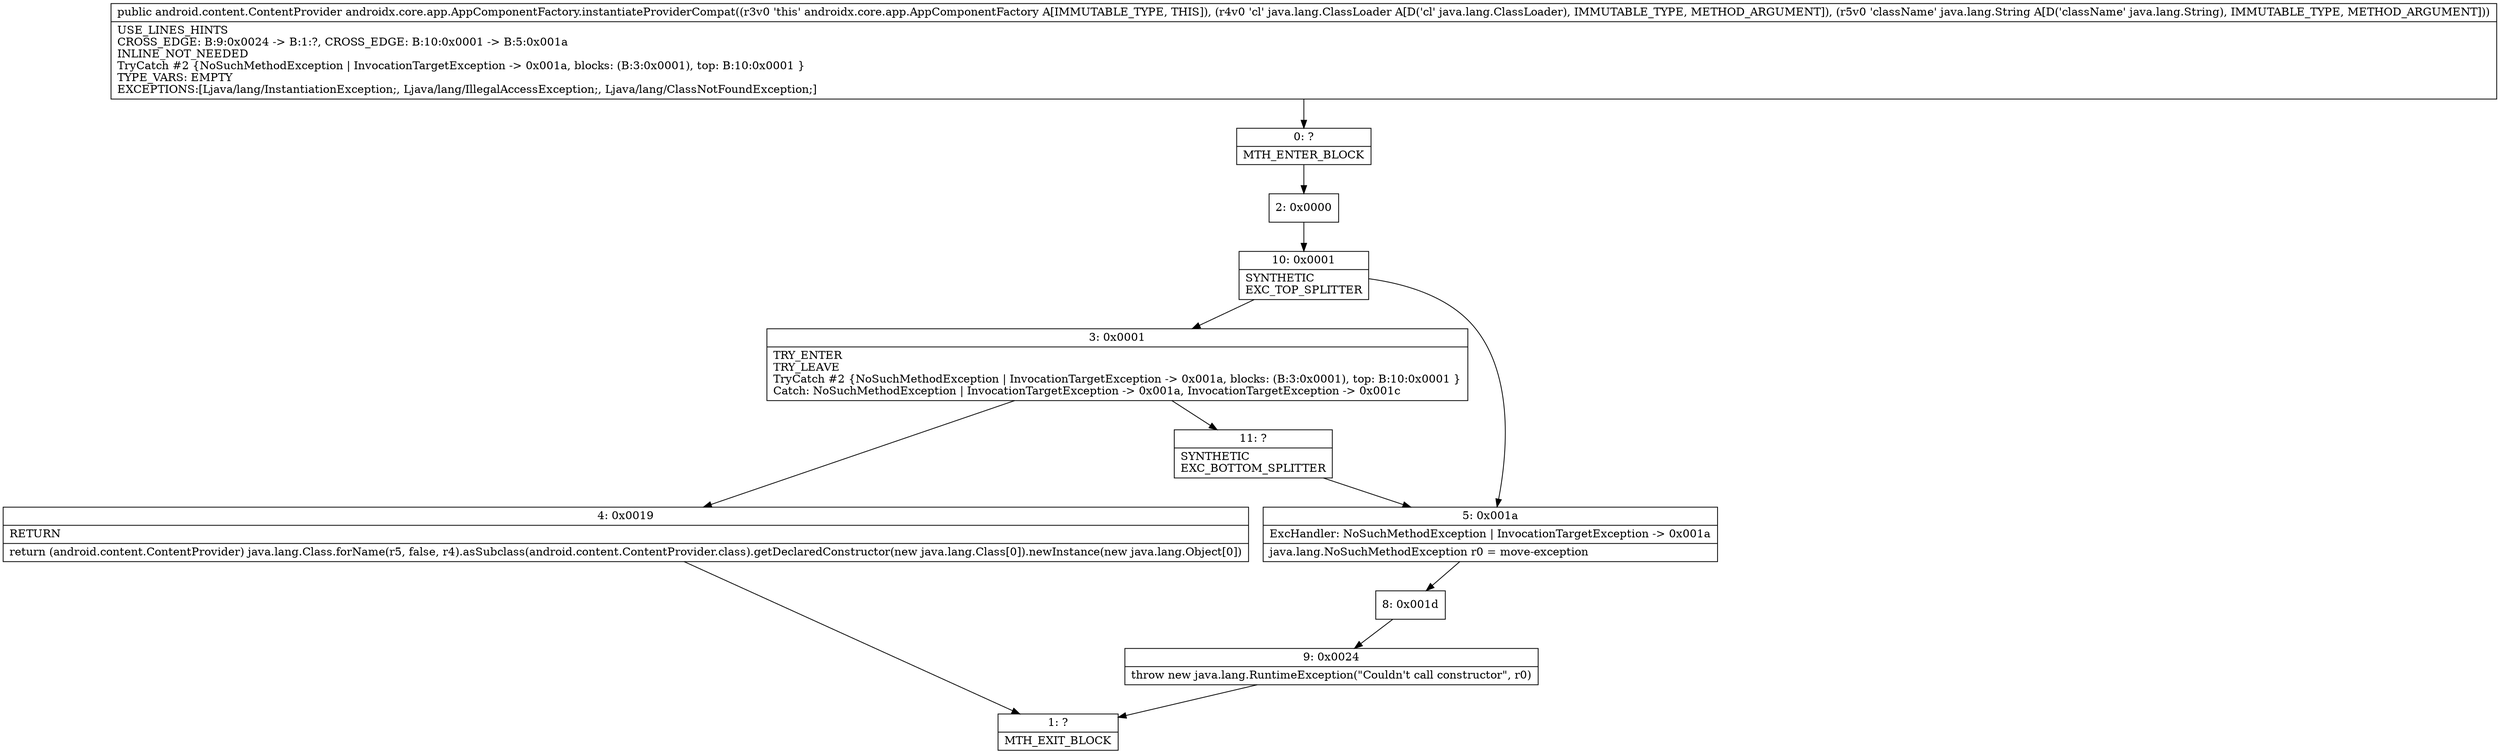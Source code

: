 digraph "CFG forandroidx.core.app.AppComponentFactory.instantiateProviderCompat(Ljava\/lang\/ClassLoader;Ljava\/lang\/String;)Landroid\/content\/ContentProvider;" {
Node_0 [shape=record,label="{0\:\ ?|MTH_ENTER_BLOCK\l}"];
Node_2 [shape=record,label="{2\:\ 0x0000}"];
Node_10 [shape=record,label="{10\:\ 0x0001|SYNTHETIC\lEXC_TOP_SPLITTER\l}"];
Node_3 [shape=record,label="{3\:\ 0x0001|TRY_ENTER\lTRY_LEAVE\lTryCatch #2 \{NoSuchMethodException \| InvocationTargetException \-\> 0x001a, blocks: (B:3:0x0001), top: B:10:0x0001 \}\lCatch: NoSuchMethodException \| InvocationTargetException \-\> 0x001a, InvocationTargetException \-\> 0x001c\l}"];
Node_4 [shape=record,label="{4\:\ 0x0019|RETURN\l|return (android.content.ContentProvider) java.lang.Class.forName(r5, false, r4).asSubclass(android.content.ContentProvider.class).getDeclaredConstructor(new java.lang.Class[0]).newInstance(new java.lang.Object[0])\l}"];
Node_1 [shape=record,label="{1\:\ ?|MTH_EXIT_BLOCK\l}"];
Node_11 [shape=record,label="{11\:\ ?|SYNTHETIC\lEXC_BOTTOM_SPLITTER\l}"];
Node_5 [shape=record,label="{5\:\ 0x001a|ExcHandler: NoSuchMethodException \| InvocationTargetException \-\> 0x001a\l|java.lang.NoSuchMethodException r0 = move\-exception\l}"];
Node_8 [shape=record,label="{8\:\ 0x001d}"];
Node_9 [shape=record,label="{9\:\ 0x0024|throw new java.lang.RuntimeException(\"Couldn't call constructor\", r0)\l}"];
MethodNode[shape=record,label="{public android.content.ContentProvider androidx.core.app.AppComponentFactory.instantiateProviderCompat((r3v0 'this' androidx.core.app.AppComponentFactory A[IMMUTABLE_TYPE, THIS]), (r4v0 'cl' java.lang.ClassLoader A[D('cl' java.lang.ClassLoader), IMMUTABLE_TYPE, METHOD_ARGUMENT]), (r5v0 'className' java.lang.String A[D('className' java.lang.String), IMMUTABLE_TYPE, METHOD_ARGUMENT]))  | USE_LINES_HINTS\lCROSS_EDGE: B:9:0x0024 \-\> B:1:?, CROSS_EDGE: B:10:0x0001 \-\> B:5:0x001a\lINLINE_NOT_NEEDED\lTryCatch #2 \{NoSuchMethodException \| InvocationTargetException \-\> 0x001a, blocks: (B:3:0x0001), top: B:10:0x0001 \}\lTYPE_VARS: EMPTY\lEXCEPTIONS:[Ljava\/lang\/InstantiationException;, Ljava\/lang\/IllegalAccessException;, Ljava\/lang\/ClassNotFoundException;]\l}"];
MethodNode -> Node_0;Node_0 -> Node_2;
Node_2 -> Node_10;
Node_10 -> Node_3;
Node_10 -> Node_5;
Node_3 -> Node_4;
Node_3 -> Node_11;
Node_4 -> Node_1;
Node_11 -> Node_5;
Node_5 -> Node_8;
Node_8 -> Node_9;
Node_9 -> Node_1;
}

